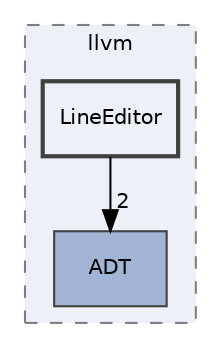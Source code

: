 digraph "include/llvm/LineEditor"
{
 // LATEX_PDF_SIZE
  bgcolor="transparent";
  edge [fontname="Helvetica",fontsize="10",labelfontname="Helvetica",labelfontsize="10"];
  node [fontname="Helvetica",fontsize="10",shape="box"];
  compound=true
  subgraph clusterdir_dcde91663b8816e1e2311938ccd8f690 {
    graph [ bgcolor="#edf0f7", pencolor="grey50", style="filled,dashed,", label="llvm", fontname="Helvetica", fontsize="10", URL="dir_dcde91663b8816e1e2311938ccd8f690.html"]
  dir_32453792af2ba70c54e3ccae3a790d1b [label="ADT", style="filled,", fillcolor="#a2b4d6", color="grey25", URL="dir_32453792af2ba70c54e3ccae3a790d1b.html"];
  dir_b53cdb1f72e897b4af3459c33d4ba729 [label="LineEditor", style="filled,bold,", fillcolor="#edf0f7", color="grey25", URL="dir_b53cdb1f72e897b4af3459c33d4ba729.html"];
  }
  dir_b53cdb1f72e897b4af3459c33d4ba729->dir_32453792af2ba70c54e3ccae3a790d1b [headlabel="2", labeldistance=1.5 headhref="dir_000100_000001.html"];
}

